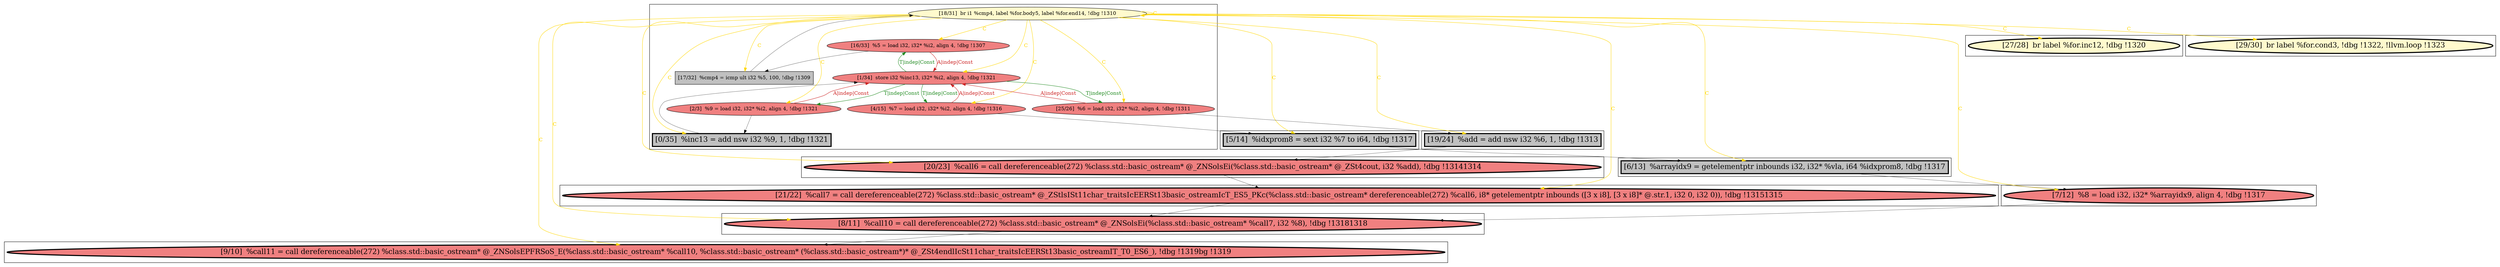 
digraph G {



node651->node642 [style=solid,color=gold,label="C",penwidth=1.0,fontcolor=gold ]
node651->node644 [style=solid,color=gold,label="C",penwidth=1.0,fontcolor=gold ]
node657->node641 [style=solid,color=black,label="",penwidth=0.5,fontcolor=black ]
node651->node651 [style=solid,color=gold,label="C",penwidth=1.0,fontcolor=gold ]
node651->node643 [style=solid,color=gold,label="C",penwidth=1.0,fontcolor=gold ]
node651->node657 [style=solid,color=gold,label="C",penwidth=1.0,fontcolor=gold ]
node641->node640 [style=solid,color=black,label="",penwidth=0.5,fontcolor=black ]
node647->node653 [style=solid,color=black,label="",penwidth=0.5,fontcolor=black ]
node651->node648 [style=solid,color=gold,label="C",penwidth=1.0,fontcolor=gold ]
node651->node649 [style=solid,color=gold,label="C",penwidth=1.0,fontcolor=gold ]
node644->node642 [style=solid,color=black,label="",penwidth=0.5,fontcolor=black ]
node651->node653 [style=solid,color=gold,label="C",penwidth=1.0,fontcolor=gold ]
node648->node649 [style=solid,color=firebrick3,label="A|indep|Const",penwidth=1.0,fontcolor=firebrick3 ]
node651->node654 [style=solid,color=gold,label="C",penwidth=1.0,fontcolor=gold ]
node647->node649 [style=solid,color=firebrick3,label="A|indep|Const",penwidth=1.0,fontcolor=firebrick3 ]
node653->node651 [style=solid,color=black,label="",penwidth=0.5,fontcolor=black ]
node649->node648 [style=solid,color=forestgreen,label="T|indep|Const",penwidth=1.0,fontcolor=forestgreen ]
node651->node641 [style=solid,color=gold,label="C",penwidth=1.0,fontcolor=gold ]
node649->node646 [style=solid,color=forestgreen,label="T|indep|Const",penwidth=1.0,fontcolor=forestgreen ]
node651->node640 [style=solid,color=gold,label="C",penwidth=1.0,fontcolor=gold ]
node649->node652 [style=solid,color=forestgreen,label="T|indep|Const",penwidth=1.0,fontcolor=forestgreen ]
node651->node652 [style=solid,color=gold,label="C",penwidth=1.0,fontcolor=gold ]
node651->node650 [style=solid,color=gold,label="C",penwidth=1.0,fontcolor=gold ]
node642->node643 [style=solid,color=black,label="",penwidth=0.5,fontcolor=black ]
node651->node647 [style=solid,color=gold,label="C",penwidth=1.0,fontcolor=gold ]
node656->node657 [style=solid,color=black,label="",penwidth=0.5,fontcolor=black ]
node651->node646 [style=solid,color=gold,label="C",penwidth=1.0,fontcolor=gold ]
node643->node641 [style=solid,color=black,label="",penwidth=0.5,fontcolor=black ]
node652->node649 [style=solid,color=firebrick3,label="A|indep|Const",penwidth=1.0,fontcolor=firebrick3 ]
node650->node649 [style=solid,color=black,label="",penwidth=0.5,fontcolor=black ]
node651->node656 [style=solid,color=gold,label="C",penwidth=1.0,fontcolor=gold ]
node652->node644 [style=solid,color=black,label="",penwidth=0.5,fontcolor=black ]
node646->node649 [style=solid,color=firebrick3,label="A|indep|Const",penwidth=1.0,fontcolor=firebrick3 ]
node648->node650 [style=solid,color=black,label="",penwidth=0.5,fontcolor=black ]
node649->node647 [style=solid,color=forestgreen,label="T|indep|Const",penwidth=1.0,fontcolor=forestgreen ]
node651->node645 [style=solid,color=gold,label="C",penwidth=1.0,fontcolor=gold ]
node655->node656 [style=solid,color=black,label="",penwidth=0.5,fontcolor=black ]
node651->node655 [style=solid,color=gold,label="C",penwidth=1.0,fontcolor=gold ]
node646->node655 [style=solid,color=black,label="",penwidth=0.5,fontcolor=black ]


subgraph cluster10 {


node657 [penwidth=3.0,fontsize=20,fillcolor=lightcoral,label="[21/22]  %call7 = call dereferenceable(272) %class.std::basic_ostream* @_ZStlsISt11char_traitsIcEERSt13basic_ostreamIcT_ES5_PKc(%class.std::basic_ostream* dereferenceable(272) %call6, i8* getelementptr inbounds ([3 x i8], [3 x i8]* @.str.1, i32 0, i32 0)), !dbg !13151315",shape=ellipse,style=filled ]



}

subgraph cluster9 {


node656 [penwidth=3.0,fontsize=20,fillcolor=lightcoral,label="[20/23]  %call6 = call dereferenceable(272) %class.std::basic_ostream* @_ZNSolsEi(%class.std::basic_ostream* @_ZSt4cout, i32 %add), !dbg !13141314",shape=ellipse,style=filled ]



}

subgraph cluster8 {


node655 [penwidth=3.0,fontsize=20,fillcolor=grey,label="[19/24]  %add = add nsw i32 %6, 1, !dbg !1313",shape=rectangle,style=filled ]



}

subgraph cluster7 {


node654 [penwidth=3.0,fontsize=20,fillcolor=lemonchiffon,label="[27/28]  br label %for.inc12, !dbg !1320",shape=ellipse,style=filled ]



}

subgraph cluster6 {


node653 [fillcolor=grey,label="[17/32]  %cmp4 = icmp ult i32 %5, 100, !dbg !1309",shape=rectangle,style=filled ]
node647 [fillcolor=lightcoral,label="[16/33]  %5 = load i32, i32* %i2, align 4, !dbg !1307",shape=ellipse,style=filled ]
node650 [penwidth=3.0,fontsize=20,fillcolor=grey,label="[0/35]  %inc13 = add nsw i32 %9, 1, !dbg !1321",shape=rectangle,style=filled ]
node646 [fillcolor=lightcoral,label="[25/26]  %6 = load i32, i32* %i2, align 4, !dbg !1311",shape=ellipse,style=filled ]
node649 [fillcolor=lightcoral,label="[1/34]  store i32 %inc13, i32* %i2, align 4, !dbg !1321",shape=ellipse,style=filled ]
node652 [fillcolor=lightcoral,label="[4/15]  %7 = load i32, i32* %i2, align 4, !dbg !1316",shape=ellipse,style=filled ]
node648 [fillcolor=lightcoral,label="[2/3]  %9 = load i32, i32* %i2, align 4, !dbg !1321",shape=ellipse,style=filled ]
node651 [fillcolor=lemonchiffon,label="[18/31]  br i1 %cmp4, label %for.body5, label %for.end14, !dbg !1310",shape=ellipse,style=filled ]



}

subgraph cluster0 {


node640 [penwidth=3.0,fontsize=20,fillcolor=lightcoral,label="[9/10]  %call11 = call dereferenceable(272) %class.std::basic_ostream* @_ZNSolsEPFRSoS_E(%class.std::basic_ostream* %call10, %class.std::basic_ostream* (%class.std::basic_ostream*)* @_ZSt4endlIcSt11char_traitsIcEERSt13basic_ostreamIT_T0_ES6_), !dbg !1319bg !1319",shape=ellipse,style=filled ]



}

subgraph cluster5 {


node645 [penwidth=3.0,fontsize=20,fillcolor=lemonchiffon,label="[29/30]  br label %for.cond3, !dbg !1322, !llvm.loop !1323",shape=ellipse,style=filled ]



}

subgraph cluster1 {


node641 [penwidth=3.0,fontsize=20,fillcolor=lightcoral,label="[8/11]  %call10 = call dereferenceable(272) %class.std::basic_ostream* @_ZNSolsEi(%class.std::basic_ostream* %call7, i32 %8), !dbg !13181318",shape=ellipse,style=filled ]



}

subgraph cluster2 {


node642 [penwidth=3.0,fontsize=20,fillcolor=grey,label="[6/13]  %arrayidx9 = getelementptr inbounds i32, i32* %vla, i64 %idxprom8, !dbg !1317",shape=rectangle,style=filled ]



}

subgraph cluster3 {


node643 [penwidth=3.0,fontsize=20,fillcolor=lightcoral,label="[7/12]  %8 = load i32, i32* %arrayidx9, align 4, !dbg !1317",shape=ellipse,style=filled ]



}

subgraph cluster4 {


node644 [penwidth=3.0,fontsize=20,fillcolor=grey,label="[5/14]  %idxprom8 = sext i32 %7 to i64, !dbg !1317",shape=rectangle,style=filled ]



}

}
